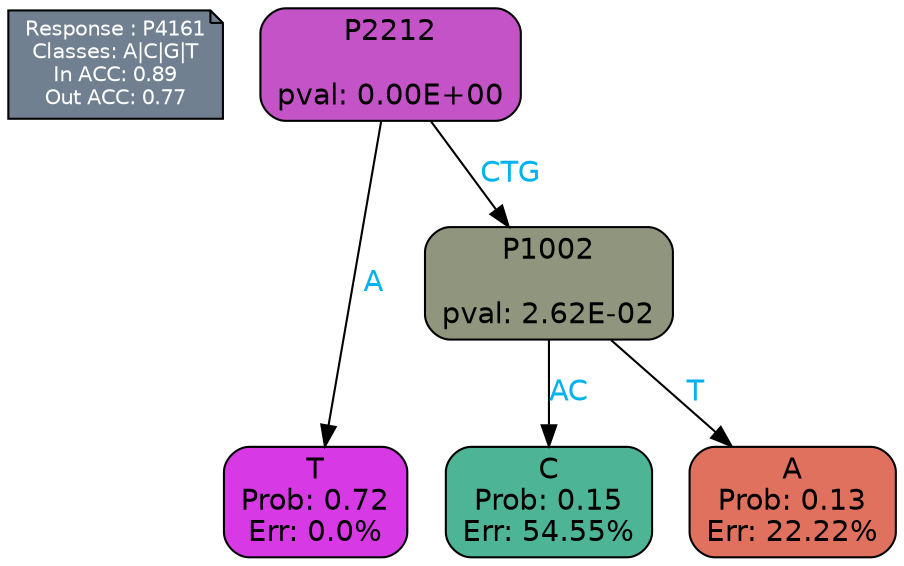 digraph Tree {
node [shape=box, style="filled, rounded", color="black", fontname=helvetica] ;
graph [ranksep=equally, splines=polylines, bgcolor=transparent, dpi=600] ;
edge [fontname=helvetica] ;
LEGEND [label="Response : P4161
Classes: A|C|G|T
In ACC: 0.89
Out ACC: 0.77
",shape=note,align=left,style=filled,fillcolor="slategray",fontcolor="white",fontsize=10];1 [label="P2212

pval: 0.00E+00", fillcolor="#c353c7"] ;
2 [label="T
Prob: 0.72
Err: 0.0%", fillcolor="#d739e5"] ;
3 [label="P1002

pval: 2.62E-02", fillcolor="#90967d"] ;
4 [label="C
Prob: 0.15
Err: 54.55%", fillcolor="#4db496"] ;
5 [label="A
Prob: 0.13
Err: 22.22%", fillcolor="#e1715f"] ;
1 -> 2 [label="A",fontcolor=deepskyblue2] ;
1 -> 3 [label="CTG",fontcolor=deepskyblue2] ;
3 -> 4 [label="AC",fontcolor=deepskyblue2] ;
3 -> 5 [label="T",fontcolor=deepskyblue2] ;
{rank = same; 2;4;5;}{rank = same; LEGEND;1;}}